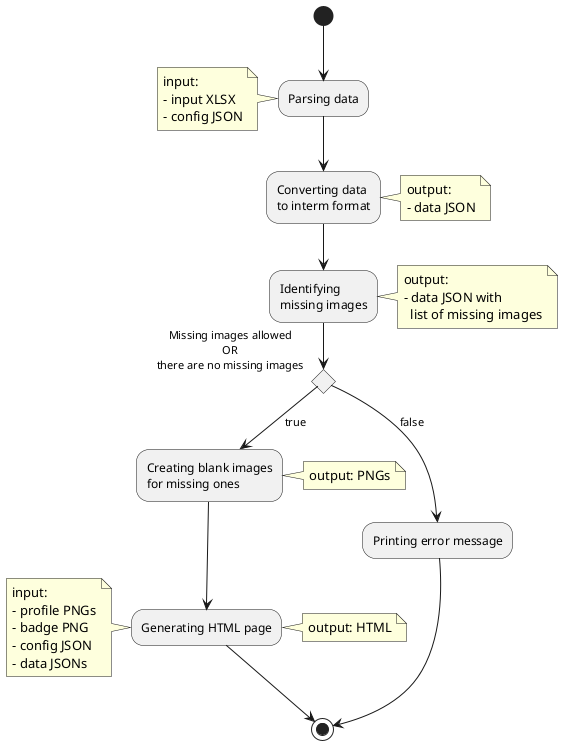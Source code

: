 @startuml

(*) --> "Parsing data"
note left: input:\n- input XLSX\n- config JSON
--> "Converting data\nto interm format"
note right: output:\n- data JSON
--> "Identifying\nmissing images"
note right: output:\n- data JSON with\n  list of missing images
if "Missing images allowed\nOR\nthere are no missing images" then
    --> [true] "Creating blank images\nfor missing ones"
    note right: output: PNGs
    --> "Generating HTML page"
    note left: input:\n- profile PNGs\n- badge PNG\n- config JSON\n- data JSONs
    note right: output: HTML
    --> (*)
else
    --> [false] "Printing error message"
    --> (*)
endif

@enduml